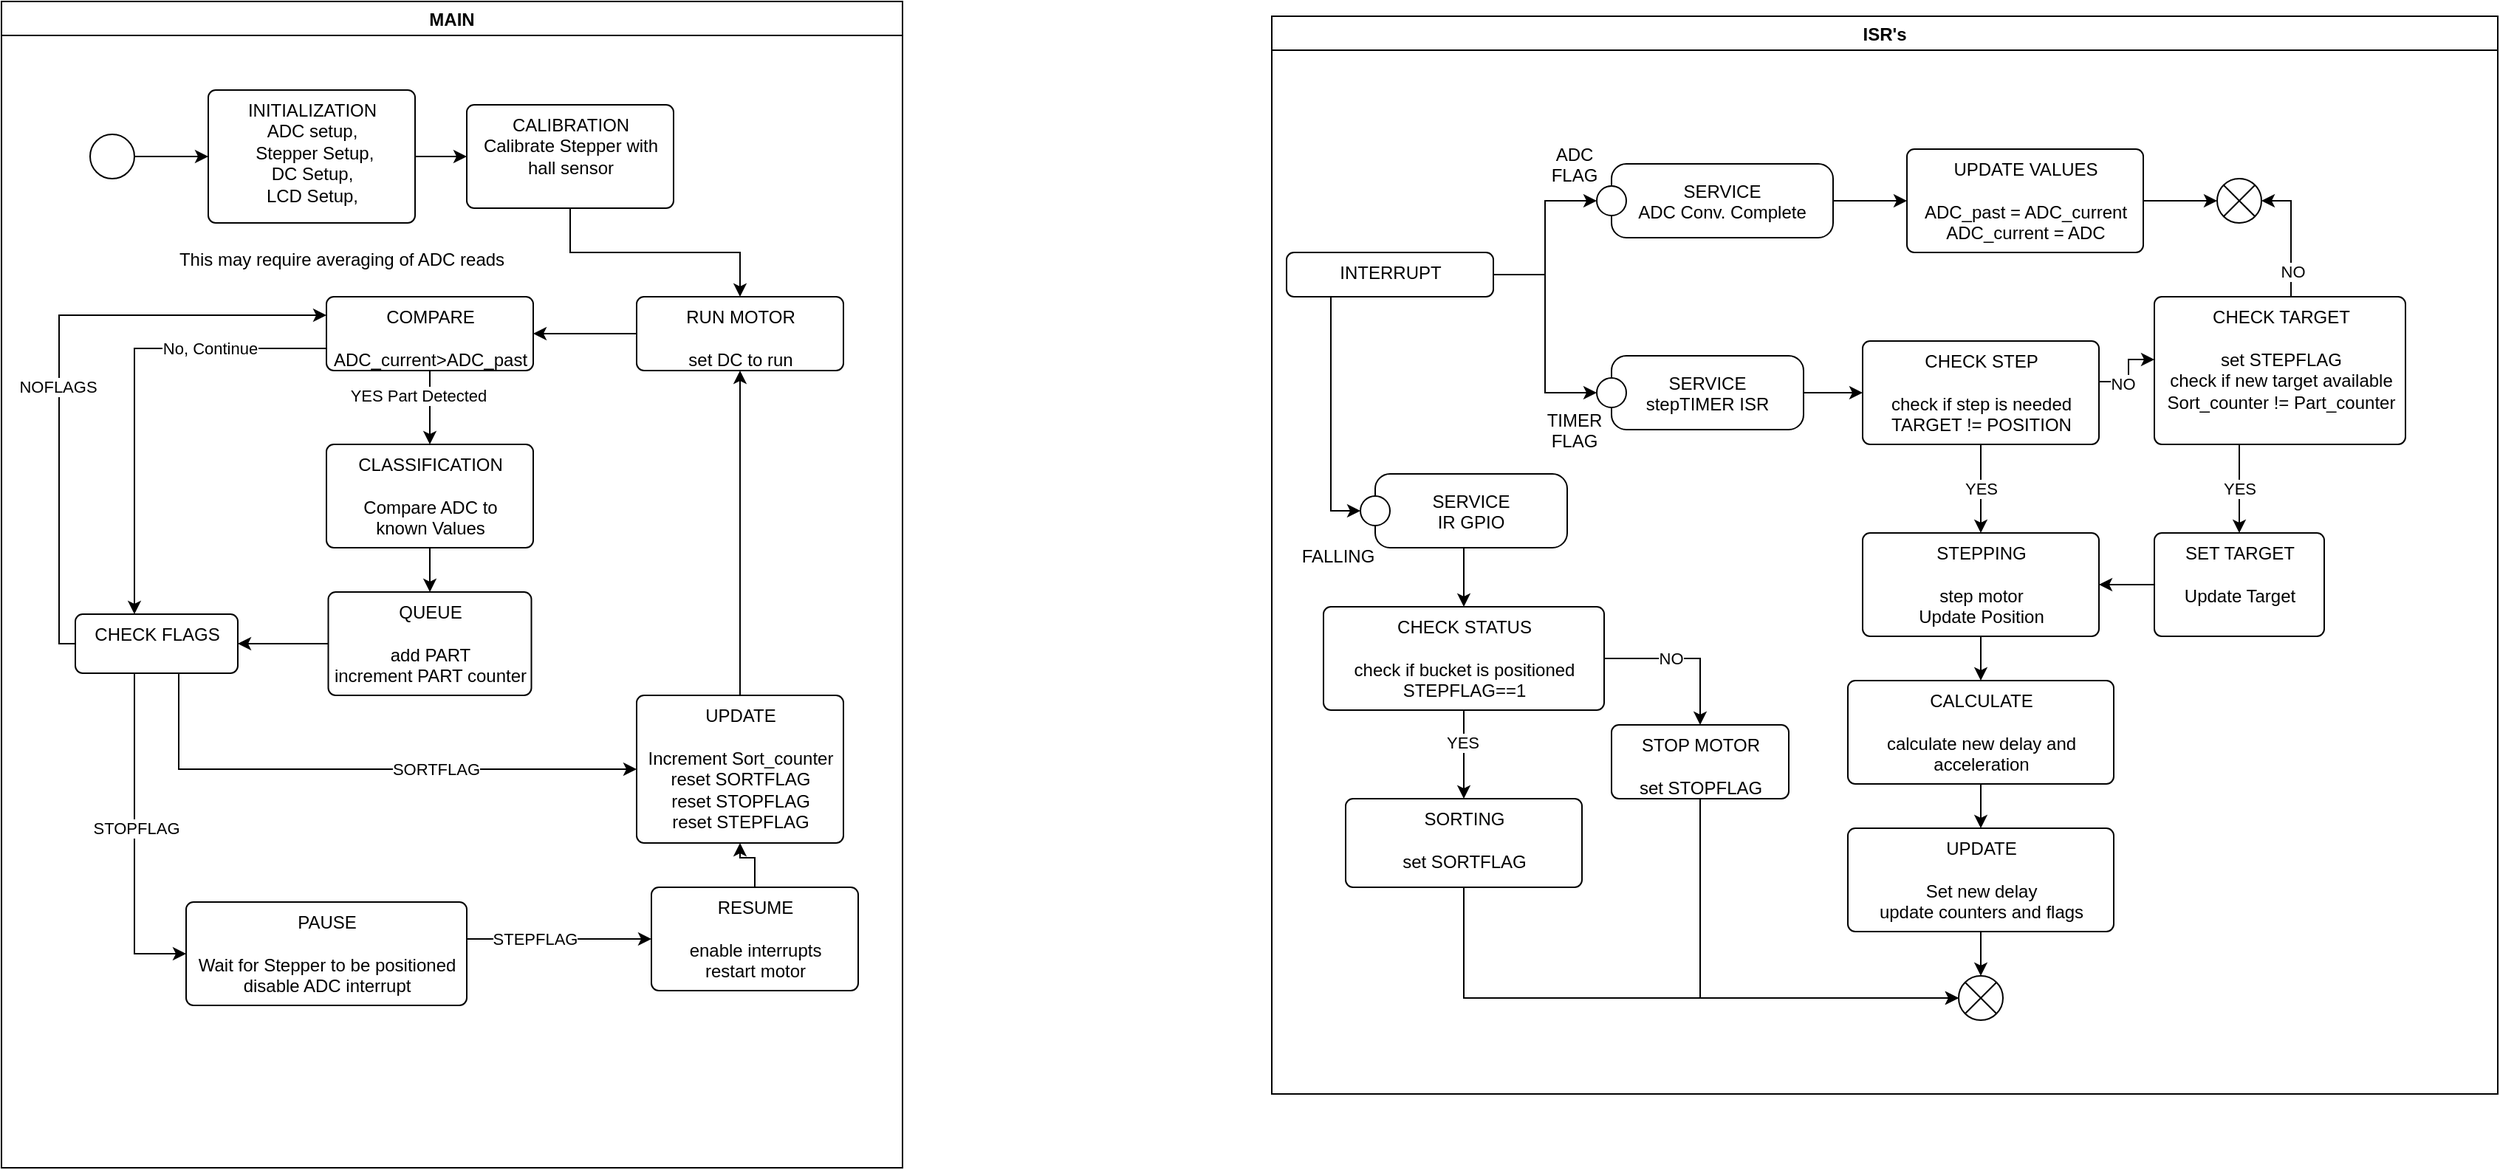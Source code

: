 <mxfile version="20.3.0" type="device"><diagram id="jVMeZfp_xy4pZytMdAJZ" name="Page-1"><mxGraphModel dx="1964" dy="1167" grid="0" gridSize="10" guides="1" tooltips="1" connect="1" arrows="1" fold="1" page="1" pageScale="1" pageWidth="850" pageHeight="1100" math="0" shadow="0"><root><mxCell id="0"/><mxCell id="1" parent="0"/><mxCell id="SIBFydWBr7jyPo7cyfNX-23" value="MAIN" style="swimlane;" vertex="1" parent="1"><mxGeometry width="610" height="790" as="geometry"/></mxCell><mxCell id="SIBFydWBr7jyPo7cyfNX-108" value="" style="ellipse;fillColor=#ffffff;strokeColor=#000000;" vertex="1" parent="SIBFydWBr7jyPo7cyfNX-23"><mxGeometry x="60" y="90" width="30" height="30" as="geometry"/></mxCell><mxCell id="SIBFydWBr7jyPo7cyfNX-109" value="INITIALIZATION&lt;br&gt;ADC setup,&lt;br&gt;&amp;nbsp;Stepper Setup,&lt;br&gt;DC Setup,&lt;br&gt;LCD Setup," style="html=1;align=center;verticalAlign=top;rounded=1;absoluteArcSize=1;arcSize=10;dashed=0;" vertex="1" parent="SIBFydWBr7jyPo7cyfNX-23"><mxGeometry x="140" y="60" width="140" height="90" as="geometry"/></mxCell><mxCell id="SIBFydWBr7jyPo7cyfNX-110" value="" style="edgeStyle=orthogonalEdgeStyle;rounded=0;orthogonalLoop=1;jettySize=auto;html=1;" edge="1" parent="SIBFydWBr7jyPo7cyfNX-23" source="SIBFydWBr7jyPo7cyfNX-108" target="SIBFydWBr7jyPo7cyfNX-109"><mxGeometry relative="1" as="geometry"/></mxCell><mxCell id="SIBFydWBr7jyPo7cyfNX-111" value="CALIBRATION&lt;br&gt;Calibrate Stepper with&lt;br&gt;hall sensor" style="html=1;align=center;verticalAlign=top;rounded=1;absoluteArcSize=1;arcSize=10;dashed=0;" vertex="1" parent="SIBFydWBr7jyPo7cyfNX-23"><mxGeometry x="315" y="70" width="140" height="70" as="geometry"/></mxCell><mxCell id="SIBFydWBr7jyPo7cyfNX-112" value="" style="edgeStyle=orthogonalEdgeStyle;rounded=0;orthogonalLoop=1;jettySize=auto;html=1;" edge="1" parent="SIBFydWBr7jyPo7cyfNX-23" source="SIBFydWBr7jyPo7cyfNX-109" target="SIBFydWBr7jyPo7cyfNX-111"><mxGeometry relative="1" as="geometry"/></mxCell><mxCell id="SIBFydWBr7jyPo7cyfNX-113" value="This may require averaging of ADC reads" style="text;html=1;align=center;verticalAlign=middle;resizable=0;points=[];autosize=1;strokeColor=none;fillColor=none;" vertex="1" parent="SIBFydWBr7jyPo7cyfNX-23"><mxGeometry x="110" y="160" width="240" height="30" as="geometry"/></mxCell><mxCell id="SIBFydWBr7jyPo7cyfNX-114" value="RUN MOTOR&lt;br&gt;&lt;br&gt;set DC to run" style="html=1;align=center;verticalAlign=top;rounded=1;absoluteArcSize=1;arcSize=10;dashed=0;" vertex="1" parent="SIBFydWBr7jyPo7cyfNX-23"><mxGeometry x="430" y="200" width="140" height="50" as="geometry"/></mxCell><mxCell id="SIBFydWBr7jyPo7cyfNX-115" value="" style="edgeStyle=orthogonalEdgeStyle;rounded=0;orthogonalLoop=1;jettySize=auto;html=1;" edge="1" parent="SIBFydWBr7jyPo7cyfNX-23" source="SIBFydWBr7jyPo7cyfNX-114" target="SIBFydWBr7jyPo7cyfNX-117"><mxGeometry relative="1" as="geometry"><Array as="points"><mxPoint x="320" y="230"/><mxPoint x="320" y="230"/></Array></mxGeometry></mxCell><mxCell id="SIBFydWBr7jyPo7cyfNX-116" value="" style="edgeStyle=orthogonalEdgeStyle;rounded=0;orthogonalLoop=1;jettySize=auto;html=1;" edge="1" parent="SIBFydWBr7jyPo7cyfNX-23" source="SIBFydWBr7jyPo7cyfNX-111" target="SIBFydWBr7jyPo7cyfNX-114"><mxGeometry relative="1" as="geometry"/></mxCell><mxCell id="SIBFydWBr7jyPo7cyfNX-117" value="COMPARE&lt;br&gt;&lt;br&gt;ADC_current&amp;gt;ADC_past" style="html=1;align=center;verticalAlign=top;rounded=1;absoluteArcSize=1;arcSize=10;dashed=0;" vertex="1" parent="SIBFydWBr7jyPo7cyfNX-23"><mxGeometry x="220" y="200" width="140" height="50" as="geometry"/></mxCell><mxCell id="SIBFydWBr7jyPo7cyfNX-118" value="" style="edgeStyle=orthogonalEdgeStyle;rounded=0;orthogonalLoop=1;jettySize=auto;html=1;" edge="1" parent="SIBFydWBr7jyPo7cyfNX-23" source="SIBFydWBr7jyPo7cyfNX-117" target="SIBFydWBr7jyPo7cyfNX-122"><mxGeometry relative="1" as="geometry"><Array as="points"><mxPoint x="290" y="270"/><mxPoint x="290" y="270"/></Array></mxGeometry></mxCell><mxCell id="SIBFydWBr7jyPo7cyfNX-119" value="YES Part Detected" style="edgeLabel;html=1;align=center;verticalAlign=middle;resizable=0;points=[];" vertex="1" connectable="0" parent="SIBFydWBr7jyPo7cyfNX-118"><mxGeometry x="-0.25" y="2" relative="1" as="geometry"><mxPoint x="-10" y="-2" as="offset"/></mxGeometry></mxCell><mxCell id="SIBFydWBr7jyPo7cyfNX-120" style="edgeStyle=orthogonalEdgeStyle;rounded=0;orthogonalLoop=1;jettySize=auto;html=1;" edge="1" parent="SIBFydWBr7jyPo7cyfNX-23" source="SIBFydWBr7jyPo7cyfNX-117" target="SIBFydWBr7jyPo7cyfNX-130"><mxGeometry relative="1" as="geometry"><mxPoint x="80" y="390" as="targetPoint"/><Array as="points"><mxPoint x="90" y="235"/></Array></mxGeometry></mxCell><mxCell id="SIBFydWBr7jyPo7cyfNX-121" value="No, Continue" style="edgeLabel;html=1;align=center;verticalAlign=middle;resizable=0;points=[];" vertex="1" connectable="0" parent="SIBFydWBr7jyPo7cyfNX-120"><mxGeometry x="-0.401" relative="1" as="geometry"><mxPoint x="14" as="offset"/></mxGeometry></mxCell><mxCell id="SIBFydWBr7jyPo7cyfNX-122" value="CLASSIFICATION&lt;br&gt;&lt;br&gt;Compare ADC to&lt;br&gt;known Values" style="html=1;align=center;verticalAlign=top;rounded=1;absoluteArcSize=1;arcSize=10;dashed=0;" vertex="1" parent="SIBFydWBr7jyPo7cyfNX-23"><mxGeometry x="220" y="300" width="140" height="70" as="geometry"/></mxCell><mxCell id="SIBFydWBr7jyPo7cyfNX-123" value="" style="edgeStyle=orthogonalEdgeStyle;rounded=0;orthogonalLoop=1;jettySize=auto;html=1;" edge="1" parent="SIBFydWBr7jyPo7cyfNX-23" source="SIBFydWBr7jyPo7cyfNX-122" target="SIBFydWBr7jyPo7cyfNX-125"><mxGeometry relative="1" as="geometry"/></mxCell><mxCell id="SIBFydWBr7jyPo7cyfNX-125" value="QUEUE&lt;br&gt;&lt;br&gt;add PART&lt;br&gt;increment PART counter" style="html=1;align=center;verticalAlign=top;rounded=1;absoluteArcSize=1;arcSize=10;dashed=0;" vertex="1" parent="SIBFydWBr7jyPo7cyfNX-23"><mxGeometry x="221.25" y="400" width="137.5" height="70" as="geometry"/></mxCell><mxCell id="SIBFydWBr7jyPo7cyfNX-140" style="edgeStyle=orthogonalEdgeStyle;rounded=0;orthogonalLoop=1;jettySize=auto;html=1;entryX=0;entryY=0.25;entryDx=0;entryDy=0;" edge="1" parent="SIBFydWBr7jyPo7cyfNX-23" source="SIBFydWBr7jyPo7cyfNX-130" target="SIBFydWBr7jyPo7cyfNX-117"><mxGeometry relative="1" as="geometry"><Array as="points"><mxPoint x="39" y="435"/><mxPoint x="39" y="213"/></Array></mxGeometry></mxCell><mxCell id="SIBFydWBr7jyPo7cyfNX-141" value="NOFLAGS" style="edgeLabel;html=1;align=center;verticalAlign=middle;resizable=0;points=[];" vertex="1" connectable="0" parent="SIBFydWBr7jyPo7cyfNX-140"><mxGeometry x="-0.105" y="1" relative="1" as="geometry"><mxPoint as="offset"/></mxGeometry></mxCell><mxCell id="SIBFydWBr7jyPo7cyfNX-130" value="CHECK FLAGS" style="html=1;align=center;verticalAlign=top;rounded=1;absoluteArcSize=1;arcSize=10;dashed=0;" vertex="1" parent="SIBFydWBr7jyPo7cyfNX-23"><mxGeometry x="50" y="415" width="110" height="40" as="geometry"/></mxCell><mxCell id="SIBFydWBr7jyPo7cyfNX-124" value="" style="edgeStyle=orthogonalEdgeStyle;rounded=0;orthogonalLoop=1;jettySize=auto;html=1;" edge="1" parent="SIBFydWBr7jyPo7cyfNX-23" source="SIBFydWBr7jyPo7cyfNX-125" target="SIBFydWBr7jyPo7cyfNX-130"><mxGeometry relative="1" as="geometry"/></mxCell><mxCell id="SIBFydWBr7jyPo7cyfNX-131" style="edgeStyle=orthogonalEdgeStyle;rounded=0;orthogonalLoop=1;jettySize=auto;html=1;entryX=0.5;entryY=1;entryDx=0;entryDy=0;" edge="1" parent="SIBFydWBr7jyPo7cyfNX-23" source="SIBFydWBr7jyPo7cyfNX-132" target="SIBFydWBr7jyPo7cyfNX-114"><mxGeometry relative="1" as="geometry"/></mxCell><mxCell id="SIBFydWBr7jyPo7cyfNX-132" value="UPDATE&lt;br&gt;&lt;br&gt;Increment Sort_counter&lt;br&gt;reset SORTFLAG&lt;br&gt;reset STOPFLAG&lt;br&gt;reset STEPFLAG" style="html=1;align=center;verticalAlign=top;rounded=1;absoluteArcSize=1;arcSize=10;dashed=0;" vertex="1" parent="SIBFydWBr7jyPo7cyfNX-23"><mxGeometry x="430" y="470" width="140" height="100" as="geometry"/></mxCell><mxCell id="SIBFydWBr7jyPo7cyfNX-126" style="edgeStyle=orthogonalEdgeStyle;rounded=0;orthogonalLoop=1;jettySize=auto;html=1;entryX=0;entryY=0.5;entryDx=0;entryDy=0;" edge="1" parent="SIBFydWBr7jyPo7cyfNX-23" source="SIBFydWBr7jyPo7cyfNX-130" target="SIBFydWBr7jyPo7cyfNX-132"><mxGeometry relative="1" as="geometry"><mxPoint x="30" y="580" as="targetPoint"/><Array as="points"><mxPoint x="120" y="520"/></Array></mxGeometry></mxCell><mxCell id="SIBFydWBr7jyPo7cyfNX-127" value="SORTFLAG" style="edgeLabel;html=1;align=center;verticalAlign=middle;resizable=0;points=[];" vertex="1" connectable="0" parent="SIBFydWBr7jyPo7cyfNX-126"><mxGeometry x="0.519" relative="1" as="geometry"><mxPoint x="-46" as="offset"/></mxGeometry></mxCell><mxCell id="SIBFydWBr7jyPo7cyfNX-135" value="PAUSE&lt;br&gt;&lt;br&gt;Wait for Stepper to be positioned&lt;br&gt;disable ADC interrupt" style="html=1;align=center;verticalAlign=top;rounded=1;absoluteArcSize=1;arcSize=10;dashed=0;" vertex="1" parent="SIBFydWBr7jyPo7cyfNX-23"><mxGeometry x="125" y="610" width="190" height="70" as="geometry"/></mxCell><mxCell id="SIBFydWBr7jyPo7cyfNX-128" style="edgeStyle=orthogonalEdgeStyle;rounded=0;orthogonalLoop=1;jettySize=auto;html=1;entryX=0;entryY=0.5;entryDx=0;entryDy=0;" edge="1" parent="SIBFydWBr7jyPo7cyfNX-23" source="SIBFydWBr7jyPo7cyfNX-130" target="SIBFydWBr7jyPo7cyfNX-135"><mxGeometry relative="1" as="geometry"><mxPoint x="160" y="580" as="targetPoint"/><Array as="points"><mxPoint x="90" y="645"/></Array></mxGeometry></mxCell><mxCell id="SIBFydWBr7jyPo7cyfNX-129" value="STOPFLAG" style="edgeLabel;html=1;align=center;verticalAlign=middle;resizable=0;points=[];" vertex="1" connectable="0" parent="SIBFydWBr7jyPo7cyfNX-128"><mxGeometry x="0.584" y="-1" relative="1" as="geometry"><mxPoint x="2" y="-73" as="offset"/></mxGeometry></mxCell><mxCell id="SIBFydWBr7jyPo7cyfNX-136" value="" style="edgeStyle=orthogonalEdgeStyle;rounded=0;orthogonalLoop=1;jettySize=auto;html=1;" edge="1" parent="SIBFydWBr7jyPo7cyfNX-23" source="SIBFydWBr7jyPo7cyfNX-137" target="SIBFydWBr7jyPo7cyfNX-132"><mxGeometry relative="1" as="geometry"/></mxCell><mxCell id="SIBFydWBr7jyPo7cyfNX-137" value="RESUME&lt;br&gt;&lt;br&gt;enable interrupts&lt;br&gt;restart motor" style="html=1;align=center;verticalAlign=top;rounded=1;absoluteArcSize=1;arcSize=10;dashed=0;" vertex="1" parent="SIBFydWBr7jyPo7cyfNX-23"><mxGeometry x="440" y="600" width="140" height="70" as="geometry"/></mxCell><mxCell id="SIBFydWBr7jyPo7cyfNX-133" style="edgeStyle=orthogonalEdgeStyle;rounded=0;orthogonalLoop=1;jettySize=auto;html=1;entryX=0;entryY=0.5;entryDx=0;entryDy=0;" edge="1" parent="SIBFydWBr7jyPo7cyfNX-23" source="SIBFydWBr7jyPo7cyfNX-135" target="SIBFydWBr7jyPo7cyfNX-137"><mxGeometry relative="1" as="geometry"><Array as="points"><mxPoint x="390" y="635"/><mxPoint x="390" y="635"/></Array></mxGeometry></mxCell><mxCell id="SIBFydWBr7jyPo7cyfNX-134" value="STEPFLAG" style="edgeLabel;html=1;align=center;verticalAlign=middle;resizable=0;points=[];" vertex="1" connectable="0" parent="SIBFydWBr7jyPo7cyfNX-133"><mxGeometry x="-0.119" y="2" relative="1" as="geometry"><mxPoint x="-9" y="2" as="offset"/></mxGeometry></mxCell><mxCell id="SIBFydWBr7jyPo7cyfNX-60" value="ISR's" style="swimlane;" vertex="1" parent="1"><mxGeometry x="860" y="10" width="830" height="730" as="geometry"/></mxCell><mxCell id="SIBFydWBr7jyPo7cyfNX-24" value="SERVICE&#10;stepTIMER ISR" style="shape=umlState;rounded=1;verticalAlign=middle;align=center;absoluteArcSize=1;arcSize=10;umlStateConnection=connPointRefEntry;boundedLbl=1;" vertex="1" parent="SIBFydWBr7jyPo7cyfNX-60"><mxGeometry x="220" y="230" width="140" height="50" as="geometry"/></mxCell><mxCell id="SIBFydWBr7jyPo7cyfNX-27" style="edgeStyle=orthogonalEdgeStyle;rounded=0;orthogonalLoop=1;jettySize=auto;html=1;entryX=0;entryY=0.5;entryDx=0;entryDy=0;exitX=1;exitY=0.5;exitDx=0;exitDy=0;" edge="1" parent="SIBFydWBr7jyPo7cyfNX-60" source="SIBFydWBr7jyPo7cyfNX-29" target="SIBFydWBr7jyPo7cyfNX-24"><mxGeometry relative="1" as="geometry"><mxPoint x="80" y="175" as="sourcePoint"/></mxGeometry></mxCell><mxCell id="SIBFydWBr7jyPo7cyfNX-63" style="edgeStyle=orthogonalEdgeStyle;rounded=0;orthogonalLoop=1;jettySize=auto;html=1;entryX=0;entryY=0.5;entryDx=0;entryDy=0;" edge="1" parent="SIBFydWBr7jyPo7cyfNX-60" source="SIBFydWBr7jyPo7cyfNX-29" target="SIBFydWBr7jyPo7cyfNX-62"><mxGeometry relative="1" as="geometry"><Array as="points"><mxPoint x="40" y="335"/></Array></mxGeometry></mxCell><mxCell id="SIBFydWBr7jyPo7cyfNX-29" value="INTERRUPT" style="html=1;align=center;verticalAlign=top;rounded=1;absoluteArcSize=1;arcSize=10;dashed=0;" vertex="1" parent="SIBFydWBr7jyPo7cyfNX-60"><mxGeometry x="10" y="160" width="140" height="30" as="geometry"/></mxCell><mxCell id="SIBFydWBr7jyPo7cyfNX-25" value="TIMER&#10;FLAG" style="text;verticalAlign=middle;align=center;" vertex="1" parent="SIBFydWBr7jyPo7cyfNX-60"><mxGeometry x="180" y="270" width="50" height="20" as="geometry"/></mxCell><mxCell id="SIBFydWBr7jyPo7cyfNX-31" value="SERVICE&#10;ADC Conv. Complete" style="shape=umlState;rounded=1;verticalAlign=middle;align=center;absoluteArcSize=1;arcSize=10;umlStateConnection=connPointRefEntry;boundedLbl=1;" vertex="1" parent="SIBFydWBr7jyPo7cyfNX-60"><mxGeometry x="220" y="100" width="160" height="50" as="geometry"/></mxCell><mxCell id="SIBFydWBr7jyPo7cyfNX-33" style="edgeStyle=orthogonalEdgeStyle;rounded=0;orthogonalLoop=1;jettySize=auto;html=1;entryX=0;entryY=0.5;entryDx=0;entryDy=0;" edge="1" parent="SIBFydWBr7jyPo7cyfNX-60" source="SIBFydWBr7jyPo7cyfNX-29" target="SIBFydWBr7jyPo7cyfNX-31"><mxGeometry relative="1" as="geometry"/></mxCell><mxCell id="SIBFydWBr7jyPo7cyfNX-32" value="ADC&#10;FLAG" style="text;verticalAlign=middle;align=center;" vertex="1" parent="SIBFydWBr7jyPo7cyfNX-60"><mxGeometry x="180" y="90" width="50" height="20" as="geometry"/></mxCell><mxCell id="SIBFydWBr7jyPo7cyfNX-37" value="UPDATE VALUES&lt;br&gt;&lt;br&gt;ADC_past = ADC_current&lt;br&gt;ADC_current = ADC" style="html=1;align=center;verticalAlign=top;rounded=1;absoluteArcSize=1;arcSize=10;dashed=0;" vertex="1" parent="SIBFydWBr7jyPo7cyfNX-60"><mxGeometry x="430" y="90" width="160" height="70" as="geometry"/></mxCell><mxCell id="SIBFydWBr7jyPo7cyfNX-36" value="" style="edgeStyle=orthogonalEdgeStyle;rounded=0;orthogonalLoop=1;jettySize=auto;html=1;" edge="1" parent="SIBFydWBr7jyPo7cyfNX-60" source="SIBFydWBr7jyPo7cyfNX-31" target="SIBFydWBr7jyPo7cyfNX-37"><mxGeometry relative="1" as="geometry"><mxPoint x="480" y="125" as="targetPoint"/></mxGeometry></mxCell><mxCell id="SIBFydWBr7jyPo7cyfNX-38" value="" style="shape=sumEllipse;perimeter=ellipsePerimeter;whiteSpace=wrap;html=1;backgroundOutline=1;" vertex="1" parent="SIBFydWBr7jyPo7cyfNX-60"><mxGeometry x="640" y="110" width="30" height="30" as="geometry"/></mxCell><mxCell id="SIBFydWBr7jyPo7cyfNX-39" style="edgeStyle=orthogonalEdgeStyle;rounded=0;orthogonalLoop=1;jettySize=auto;html=1;entryX=0;entryY=0.5;entryDx=0;entryDy=0;" edge="1" parent="SIBFydWBr7jyPo7cyfNX-60" source="SIBFydWBr7jyPo7cyfNX-37" target="SIBFydWBr7jyPo7cyfNX-38"><mxGeometry relative="1" as="geometry"/></mxCell><mxCell id="SIBFydWBr7jyPo7cyfNX-41" value="CHECK STEP&lt;br&gt;&lt;br&gt;check if step is needed&lt;br&gt;TARGET != POSITION" style="html=1;align=center;verticalAlign=top;rounded=1;absoluteArcSize=1;arcSize=10;dashed=0;" vertex="1" parent="SIBFydWBr7jyPo7cyfNX-60"><mxGeometry x="400" y="220" width="160" height="70" as="geometry"/></mxCell><mxCell id="SIBFydWBr7jyPo7cyfNX-40" style="edgeStyle=orthogonalEdgeStyle;rounded=0;orthogonalLoop=1;jettySize=auto;html=1;entryX=0;entryY=0.5;entryDx=0;entryDy=0;" edge="1" parent="SIBFydWBr7jyPo7cyfNX-60" source="SIBFydWBr7jyPo7cyfNX-24" target="SIBFydWBr7jyPo7cyfNX-41"><mxGeometry relative="1" as="geometry"><mxPoint x="440" y="255" as="targetPoint"/></mxGeometry></mxCell><mxCell id="SIBFydWBr7jyPo7cyfNX-46" value="STEPPING&lt;br&gt;&lt;br&gt;step motor&lt;br&gt;Update Position" style="html=1;align=center;verticalAlign=top;rounded=1;absoluteArcSize=1;arcSize=10;dashed=0;" vertex="1" parent="SIBFydWBr7jyPo7cyfNX-60"><mxGeometry x="400" y="350" width="160" height="70" as="geometry"/></mxCell><mxCell id="SIBFydWBr7jyPo7cyfNX-44" style="edgeStyle=orthogonalEdgeStyle;rounded=0;orthogonalLoop=1;jettySize=auto;html=1;entryX=0.5;entryY=0;entryDx=0;entryDy=0;" edge="1" parent="SIBFydWBr7jyPo7cyfNX-60" source="SIBFydWBr7jyPo7cyfNX-41" target="SIBFydWBr7jyPo7cyfNX-46"><mxGeometry relative="1" as="geometry"><mxPoint x="480" y="370" as="targetPoint"/></mxGeometry></mxCell><mxCell id="SIBFydWBr7jyPo7cyfNX-45" value="YES" style="edgeLabel;html=1;align=center;verticalAlign=middle;resizable=0;points=[];" vertex="1" connectable="0" parent="SIBFydWBr7jyPo7cyfNX-44"><mxGeometry x="0.286" y="1" relative="1" as="geometry"><mxPoint x="-1" y="-9" as="offset"/></mxGeometry></mxCell><mxCell id="SIBFydWBr7jyPo7cyfNX-47" value="CALCULATE&lt;br&gt;&lt;br&gt;calculate new delay and&lt;br&gt;acceleration" style="html=1;align=center;verticalAlign=top;rounded=1;absoluteArcSize=1;arcSize=10;dashed=0;" vertex="1" parent="SIBFydWBr7jyPo7cyfNX-60"><mxGeometry x="390" y="450" width="180" height="70" as="geometry"/></mxCell><mxCell id="SIBFydWBr7jyPo7cyfNX-48" value="" style="edgeStyle=orthogonalEdgeStyle;rounded=0;orthogonalLoop=1;jettySize=auto;html=1;" edge="1" parent="SIBFydWBr7jyPo7cyfNX-60" source="SIBFydWBr7jyPo7cyfNX-46" target="SIBFydWBr7jyPo7cyfNX-47"><mxGeometry relative="1" as="geometry"/></mxCell><mxCell id="SIBFydWBr7jyPo7cyfNX-49" value="UPDATE&lt;br&gt;&lt;br&gt;Set new delay&lt;br&gt;update counters and flags" style="html=1;align=center;verticalAlign=top;rounded=1;absoluteArcSize=1;arcSize=10;dashed=0;" vertex="1" parent="SIBFydWBr7jyPo7cyfNX-60"><mxGeometry x="390" y="550" width="180" height="70" as="geometry"/></mxCell><mxCell id="SIBFydWBr7jyPo7cyfNX-50" value="" style="edgeStyle=orthogonalEdgeStyle;rounded=0;orthogonalLoop=1;jettySize=auto;html=1;" edge="1" parent="SIBFydWBr7jyPo7cyfNX-60" source="SIBFydWBr7jyPo7cyfNX-47" target="SIBFydWBr7jyPo7cyfNX-49"><mxGeometry relative="1" as="geometry"/></mxCell><mxCell id="SIBFydWBr7jyPo7cyfNX-57" style="edgeStyle=orthogonalEdgeStyle;rounded=0;orthogonalLoop=1;jettySize=auto;html=1;" edge="1" parent="SIBFydWBr7jyPo7cyfNX-60" source="SIBFydWBr7jyPo7cyfNX-51" target="SIBFydWBr7jyPo7cyfNX-46"><mxGeometry relative="1" as="geometry"/></mxCell><mxCell id="SIBFydWBr7jyPo7cyfNX-51" value="SET TARGET&lt;br&gt;&lt;br&gt;Update Target" style="html=1;align=center;verticalAlign=top;rounded=1;absoluteArcSize=1;arcSize=10;dashed=0;" vertex="1" parent="SIBFydWBr7jyPo7cyfNX-60"><mxGeometry x="597.5" y="350" width="115" height="70" as="geometry"/></mxCell><mxCell id="SIBFydWBr7jyPo7cyfNX-58" value="" style="shape=sumEllipse;perimeter=ellipsePerimeter;whiteSpace=wrap;html=1;backgroundOutline=1;" vertex="1" parent="SIBFydWBr7jyPo7cyfNX-60"><mxGeometry x="465" y="650" width="30" height="30" as="geometry"/></mxCell><mxCell id="SIBFydWBr7jyPo7cyfNX-59" value="" style="edgeStyle=orthogonalEdgeStyle;rounded=0;orthogonalLoop=1;jettySize=auto;html=1;" edge="1" parent="SIBFydWBr7jyPo7cyfNX-60" source="SIBFydWBr7jyPo7cyfNX-49" target="SIBFydWBr7jyPo7cyfNX-58"><mxGeometry relative="1" as="geometry"/></mxCell><mxCell id="SIBFydWBr7jyPo7cyfNX-62" value="SERVICE&#10;IR GPIO" style="shape=umlState;rounded=1;verticalAlign=middle;align=center;absoluteArcSize=1;arcSize=10;umlStateConnection=connPointRefEntry;boundedLbl=1;" vertex="1" parent="SIBFydWBr7jyPo7cyfNX-60"><mxGeometry x="60" y="310" width="140" height="50" as="geometry"/></mxCell><mxCell id="SIBFydWBr7jyPo7cyfNX-65" value="FALLING" style="text;verticalAlign=middle;align=center;" vertex="1" parent="SIBFydWBr7jyPo7cyfNX-60"><mxGeometry x="20" y="355" width="50" height="20" as="geometry"/></mxCell><mxCell id="SIBFydWBr7jyPo7cyfNX-67" value="CHECK STATUS&lt;br&gt;&lt;br&gt;check if bucket is positioned&lt;br&gt;STEPFLAG==1" style="html=1;align=center;verticalAlign=top;rounded=1;absoluteArcSize=1;arcSize=10;dashed=0;" vertex="1" parent="SIBFydWBr7jyPo7cyfNX-60"><mxGeometry x="35" y="400" width="190" height="70" as="geometry"/></mxCell><mxCell id="SIBFydWBr7jyPo7cyfNX-66" style="edgeStyle=orthogonalEdgeStyle;rounded=0;orthogonalLoop=1;jettySize=auto;html=1;entryX=0.5;entryY=0;entryDx=0;entryDy=0;" edge="1" parent="SIBFydWBr7jyPo7cyfNX-60" source="SIBFydWBr7jyPo7cyfNX-62" target="SIBFydWBr7jyPo7cyfNX-67"><mxGeometry relative="1" as="geometry"><mxPoint x="130" y="420" as="targetPoint"/></mxGeometry></mxCell><mxCell id="SIBFydWBr7jyPo7cyfNX-68" value="STOP MOTOR&lt;br&gt;&lt;br&gt;set STOPFLAG" style="html=1;align=center;verticalAlign=top;rounded=1;absoluteArcSize=1;arcSize=10;dashed=0;" vertex="1" parent="SIBFydWBr7jyPo7cyfNX-60"><mxGeometry x="230" y="480" width="120" height="50" as="geometry"/></mxCell><mxCell id="SIBFydWBr7jyPo7cyfNX-69" value="" style="edgeStyle=orthogonalEdgeStyle;rounded=0;orthogonalLoop=1;jettySize=auto;html=1;entryX=0.5;entryY=0;entryDx=0;entryDy=0;" edge="1" parent="SIBFydWBr7jyPo7cyfNX-60" source="SIBFydWBr7jyPo7cyfNX-67" target="SIBFydWBr7jyPo7cyfNX-68"><mxGeometry relative="1" as="geometry"><Array as="points"><mxPoint x="290" y="435"/></Array></mxGeometry></mxCell><mxCell id="SIBFydWBr7jyPo7cyfNX-80" value="NO" style="edgeLabel;html=1;align=center;verticalAlign=middle;resizable=0;points=[];" vertex="1" connectable="0" parent="SIBFydWBr7jyPo7cyfNX-69"><mxGeometry x="-0.608" relative="1" as="geometry"><mxPoint x="23" as="offset"/></mxGeometry></mxCell><mxCell id="SIBFydWBr7jyPo7cyfNX-75" style="edgeStyle=orthogonalEdgeStyle;rounded=0;orthogonalLoop=1;jettySize=auto;html=1;entryX=0;entryY=0.5;entryDx=0;entryDy=0;" edge="1" parent="SIBFydWBr7jyPo7cyfNX-60" source="SIBFydWBr7jyPo7cyfNX-70" target="SIBFydWBr7jyPo7cyfNX-58"><mxGeometry relative="1" as="geometry"><Array as="points"><mxPoint x="130" y="665"/></Array></mxGeometry></mxCell><mxCell id="SIBFydWBr7jyPo7cyfNX-70" value="SORTING&lt;br&gt;&lt;br&gt;set SORTFLAG" style="html=1;align=center;verticalAlign=top;rounded=1;absoluteArcSize=1;arcSize=10;dashed=0;" vertex="1" parent="SIBFydWBr7jyPo7cyfNX-60"><mxGeometry x="50" y="530" width="160" height="60" as="geometry"/></mxCell><mxCell id="SIBFydWBr7jyPo7cyfNX-71" value="" style="edgeStyle=orthogonalEdgeStyle;rounded=0;orthogonalLoop=1;jettySize=auto;html=1;" edge="1" parent="SIBFydWBr7jyPo7cyfNX-60" source="SIBFydWBr7jyPo7cyfNX-67" target="SIBFydWBr7jyPo7cyfNX-70"><mxGeometry relative="1" as="geometry"/></mxCell><mxCell id="SIBFydWBr7jyPo7cyfNX-81" value="YES" style="edgeLabel;html=1;align=center;verticalAlign=middle;resizable=0;points=[];" vertex="1" connectable="0" parent="SIBFydWBr7jyPo7cyfNX-71"><mxGeometry x="-0.269" y="-1" relative="1" as="geometry"><mxPoint as="offset"/></mxGeometry></mxCell><mxCell id="SIBFydWBr7jyPo7cyfNX-74" style="edgeStyle=orthogonalEdgeStyle;rounded=0;orthogonalLoop=1;jettySize=auto;html=1;entryX=0;entryY=0.5;entryDx=0;entryDy=0;" edge="1" parent="SIBFydWBr7jyPo7cyfNX-60" source="SIBFydWBr7jyPo7cyfNX-68" target="SIBFydWBr7jyPo7cyfNX-58"><mxGeometry relative="1" as="geometry"><mxPoint x="290" y="560" as="targetPoint"/><Array as="points"><mxPoint x="290" y="665"/></Array></mxGeometry></mxCell><mxCell id="SIBFydWBr7jyPo7cyfNX-102" style="edgeStyle=orthogonalEdgeStyle;rounded=0;orthogonalLoop=1;jettySize=auto;html=1;" edge="1" parent="SIBFydWBr7jyPo7cyfNX-60" source="SIBFydWBr7jyPo7cyfNX-100" target="SIBFydWBr7jyPo7cyfNX-51"><mxGeometry relative="1" as="geometry"><Array as="points"><mxPoint x="655" y="300"/><mxPoint x="655" y="300"/></Array></mxGeometry></mxCell><mxCell id="SIBFydWBr7jyPo7cyfNX-105" value="YES" style="edgeLabel;html=1;align=center;verticalAlign=middle;resizable=0;points=[];" vertex="1" connectable="0" parent="SIBFydWBr7jyPo7cyfNX-102"><mxGeometry x="0.426" y="2" relative="1" as="geometry"><mxPoint x="-2" y="-13" as="offset"/></mxGeometry></mxCell><mxCell id="SIBFydWBr7jyPo7cyfNX-106" style="edgeStyle=orthogonalEdgeStyle;rounded=0;orthogonalLoop=1;jettySize=auto;html=1;entryX=1;entryY=0.5;entryDx=0;entryDy=0;" edge="1" parent="SIBFydWBr7jyPo7cyfNX-60" source="SIBFydWBr7jyPo7cyfNX-100" target="SIBFydWBr7jyPo7cyfNX-38"><mxGeometry relative="1" as="geometry"><Array as="points"><mxPoint x="690" y="125"/></Array></mxGeometry></mxCell><mxCell id="SIBFydWBr7jyPo7cyfNX-107" value="NO" style="edgeLabel;html=1;align=center;verticalAlign=middle;resizable=0;points=[];" vertex="1" connectable="0" parent="SIBFydWBr7jyPo7cyfNX-106"><mxGeometry x="-0.603" y="-1" relative="1" as="geometry"><mxPoint as="offset"/></mxGeometry></mxCell><mxCell id="SIBFydWBr7jyPo7cyfNX-100" value="CHECK TARGET&lt;br&gt;&lt;br&gt;set STEPFLAG&lt;br&gt;check if new target available&lt;br&gt;Sort_counter != Part_counter" style="html=1;align=center;verticalAlign=top;rounded=1;absoluteArcSize=1;arcSize=10;dashed=0;" vertex="1" parent="SIBFydWBr7jyPo7cyfNX-60"><mxGeometry x="597.5" y="190" width="170" height="100" as="geometry"/></mxCell><mxCell id="SIBFydWBr7jyPo7cyfNX-138" value="" style="edgeStyle=orthogonalEdgeStyle;rounded=0;orthogonalLoop=1;jettySize=auto;html=1;" edge="1" parent="SIBFydWBr7jyPo7cyfNX-60"><mxGeometry relative="1" as="geometry"><mxPoint x="560" y="247.5" as="sourcePoint"/><mxPoint x="597.5" y="232.5" as="targetPoint"/><Array as="points"><mxPoint x="580" y="247.5"/><mxPoint x="580" y="232.5"/></Array></mxGeometry></mxCell><mxCell id="SIBFydWBr7jyPo7cyfNX-139" value="NO" style="edgeLabel;html=1;align=center;verticalAlign=middle;resizable=0;points=[];" vertex="1" connectable="0" parent="SIBFydWBr7jyPo7cyfNX-138"><mxGeometry x="-0.399" y="-1" relative="1" as="geometry"><mxPoint as="offset"/></mxGeometry></mxCell></root></mxGraphModel></diagram></mxfile>